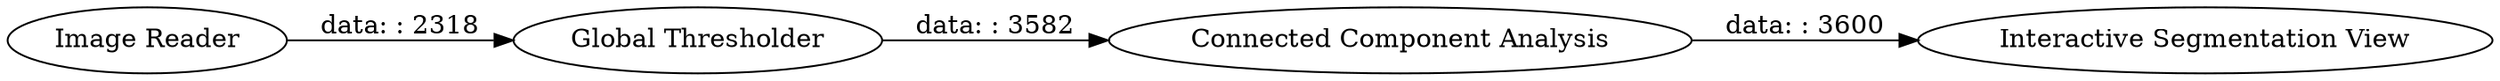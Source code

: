 digraph {
	"8013484647717855710_10" [label="Interactive Segmentation View"]
	"8013484647717855710_4" [label="Image Reader"]
	"8013484647717855710_8" [label="Connected Component Analysis"]
	"8013484647717855710_17" [label="Global Thresholder"]
	"8013484647717855710_17" -> "8013484647717855710_8" [label="data: : 3582"]
	"8013484647717855710_4" -> "8013484647717855710_17" [label="data: : 2318"]
	"8013484647717855710_8" -> "8013484647717855710_10" [label="data: : 3600"]
	rankdir=LR
}
